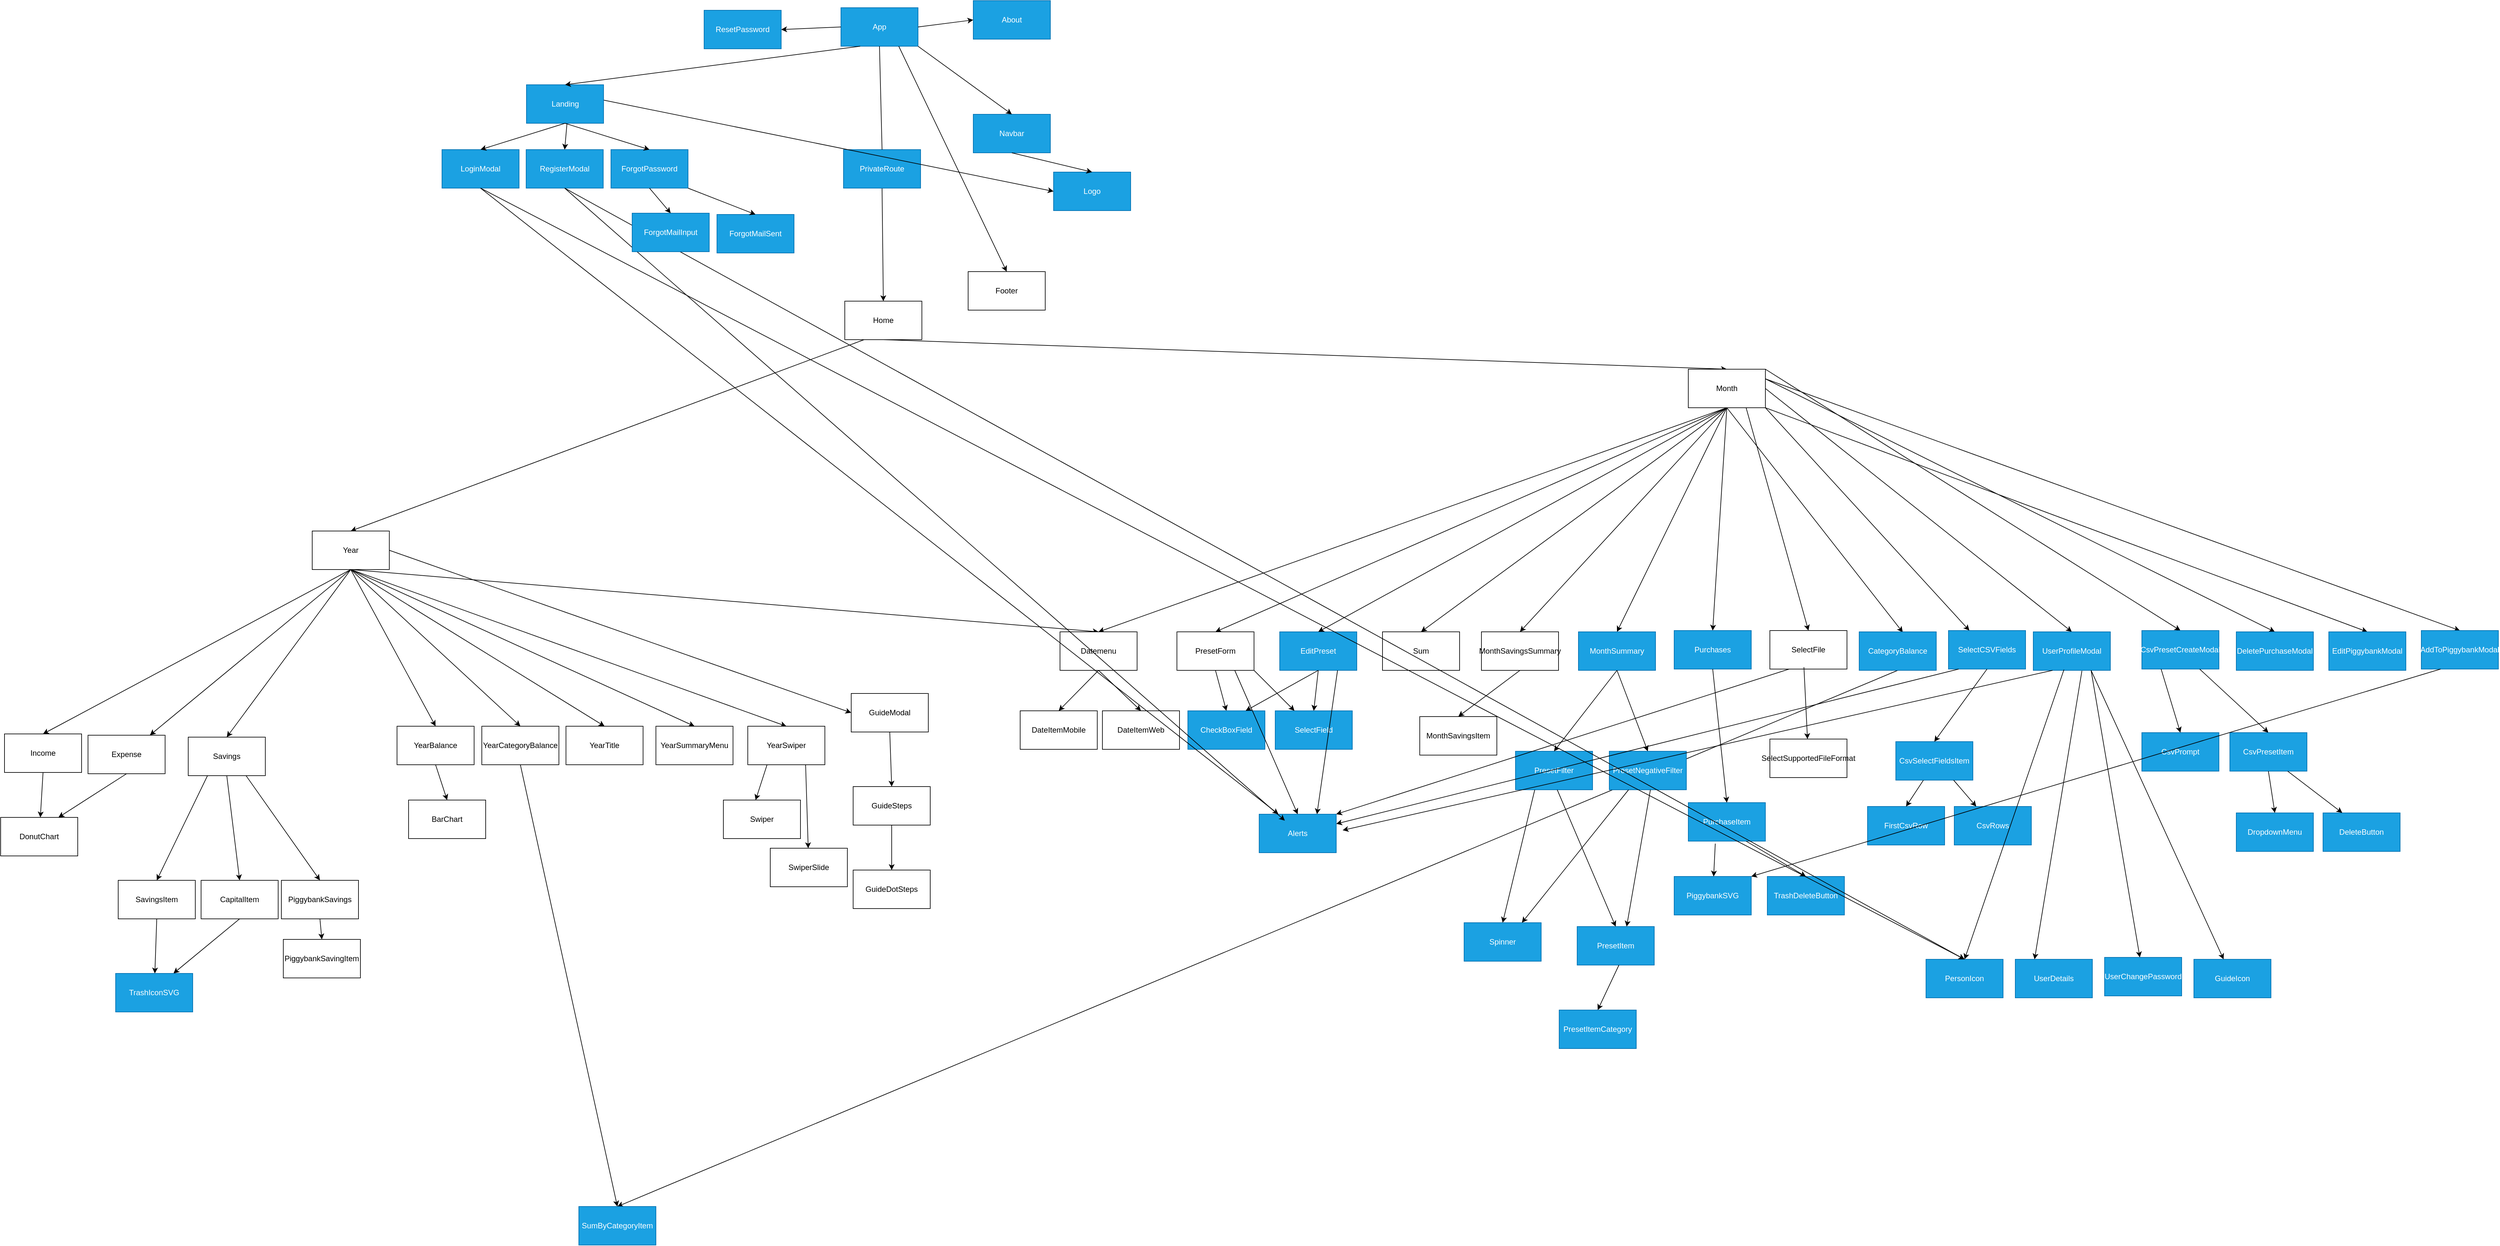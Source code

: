 <mxfile>
    <diagram id="aESVqKsndSF4p3bQTo5-" name="Page-1">
        <mxGraphModel dx="1221" dy="1424" grid="0" gridSize="10" guides="1" tooltips="1" connect="1" arrows="1" fold="1" page="0" pageScale="1" pageWidth="850" pageHeight="1100" math="0" shadow="0">
            <root>
                <mxCell id="0"/>
                <mxCell id="1" parent="0"/>
                <mxCell id="8" style="edgeStyle=none;rounded=0;orthogonalLoop=1;jettySize=auto;html=1;exitX=0.5;exitY=1;exitDx=0;exitDy=0;entryX=0.5;entryY=0;entryDx=0;entryDy=0;startArrow=none;" parent="1" source="59" target="3" edge="1">
                    <mxGeometry relative="1" as="geometry"/>
                </mxCell>
                <mxCell id="2" value="App" style="rounded=0;whiteSpace=wrap;html=1;fillColor=#1ba1e2;fontColor=#ffffff;strokeColor=#006EAF;" parent="1" vertex="1">
                    <mxGeometry x="879" y="-468" width="120" height="60" as="geometry"/>
                </mxCell>
                <mxCell id="6" style="edgeStyle=none;rounded=0;orthogonalLoop=1;jettySize=auto;html=1;exitX=0.5;exitY=1;exitDx=0;exitDy=0;entryX=0.5;entryY=0;entryDx=0;entryDy=0;" parent="1" source="3" target="5" edge="1">
                    <mxGeometry relative="1" as="geometry"/>
                </mxCell>
                <mxCell id="7" style="edgeStyle=none;rounded=0;orthogonalLoop=1;jettySize=auto;html=1;exitX=0.25;exitY=1;exitDx=0;exitDy=0;entryX=0.5;entryY=0;entryDx=0;entryDy=0;" parent="1" source="3" target="4" edge="1">
                    <mxGeometry relative="1" as="geometry"/>
                </mxCell>
                <mxCell id="3" value="Home" style="rounded=0;whiteSpace=wrap;html=1;" parent="1" vertex="1">
                    <mxGeometry x="885" y="-11" width="120" height="60" as="geometry"/>
                </mxCell>
                <mxCell id="23" style="edgeStyle=none;rounded=0;orthogonalLoop=1;jettySize=auto;html=1;exitX=0.5;exitY=1;exitDx=0;exitDy=0;entryX=0.5;entryY=0;entryDx=0;entryDy=0;" parent="1" source="4" target="34" edge="1">
                    <mxGeometry relative="1" as="geometry">
                        <mxPoint x="-609" y="548" as="targetPoint"/>
                    </mxGeometry>
                </mxCell>
                <mxCell id="24" style="rounded=0;orthogonalLoop=1;jettySize=auto;html=1;exitX=0.5;exitY=1;exitDx=0;exitDy=0;entryX=0.5;entryY=0;entryDx=0;entryDy=0;" parent="1" source="4" target="11" edge="1">
                    <mxGeometry relative="1" as="geometry"/>
                </mxCell>
                <mxCell id="25" style="edgeStyle=none;rounded=0;orthogonalLoop=1;jettySize=auto;html=1;exitX=0.5;exitY=1;exitDx=0;exitDy=0;entryX=0.5;entryY=0;entryDx=0;entryDy=0;" parent="1" source="4" target="12" edge="1">
                    <mxGeometry relative="1" as="geometry"/>
                </mxCell>
                <mxCell id="26" style="edgeStyle=none;rounded=0;orthogonalLoop=1;jettySize=auto;html=1;exitX=0.5;exitY=1;exitDx=0;exitDy=0;entryX=0.5;entryY=0;entryDx=0;entryDy=0;" parent="1" source="4" target="13" edge="1">
                    <mxGeometry relative="1" as="geometry"/>
                </mxCell>
                <mxCell id="27" style="rounded=0;orthogonalLoop=1;jettySize=auto;html=1;exitX=0.5;exitY=1;exitDx=0;exitDy=0;entryX=0.5;entryY=0;entryDx=0;entryDy=0;" parent="1" source="4" target="18" edge="1">
                    <mxGeometry relative="1" as="geometry"/>
                </mxCell>
                <mxCell id="28" style="edgeStyle=none;rounded=0;orthogonalLoop=1;jettySize=auto;html=1;exitX=0.5;exitY=1;exitDx=0;exitDy=0;entryX=0.5;entryY=0;entryDx=0;entryDy=0;" parent="1" source="4" target="14" edge="1">
                    <mxGeometry relative="1" as="geometry"/>
                </mxCell>
                <mxCell id="29" style="edgeStyle=none;rounded=0;orthogonalLoop=1;jettySize=auto;html=1;exitX=0.5;exitY=1;exitDx=0;exitDy=0;" parent="1" source="4" target="15" edge="1">
                    <mxGeometry relative="1" as="geometry"/>
                </mxCell>
                <mxCell id="30" style="edgeStyle=none;rounded=0;orthogonalLoop=1;jettySize=auto;html=1;exitX=0.5;exitY=1;exitDx=0;exitDy=0;entryX=0.5;entryY=0;entryDx=0;entryDy=0;" parent="1" source="4" target="16" edge="1">
                    <mxGeometry relative="1" as="geometry"/>
                </mxCell>
                <mxCell id="31" style="edgeStyle=none;rounded=0;orthogonalLoop=1;jettySize=auto;html=1;exitX=0.5;exitY=1;exitDx=0;exitDy=0;entryX=0.5;entryY=0;entryDx=0;entryDy=0;" parent="1" source="4" target="17" edge="1">
                    <mxGeometry relative="1" as="geometry"/>
                </mxCell>
                <mxCell id="4" value="Year" style="rounded=0;whiteSpace=wrap;html=1;" parent="1" vertex="1">
                    <mxGeometry x="56" y="347" width="120" height="60" as="geometry"/>
                </mxCell>
                <mxCell id="38" style="edgeStyle=none;rounded=0;orthogonalLoop=1;jettySize=auto;html=1;exitX=0.5;exitY=1;exitDx=0;exitDy=0;entryX=0.5;entryY=0;entryDx=0;entryDy=0;" parent="1" source="5" target="34" edge="1">
                    <mxGeometry relative="1" as="geometry"/>
                </mxCell>
                <mxCell id="45" style="edgeStyle=none;rounded=0;orthogonalLoop=1;jettySize=auto;html=1;exitX=0.5;exitY=1;exitDx=0;exitDy=0;entryX=0.5;entryY=0;entryDx=0;entryDy=0;" parent="1" source="5" target="39" edge="1">
                    <mxGeometry relative="1" as="geometry"/>
                </mxCell>
                <mxCell id="46" style="edgeStyle=none;rounded=0;orthogonalLoop=1;jettySize=auto;html=1;exitX=0.5;exitY=1;exitDx=0;exitDy=0;entryX=0.566;entryY=0.013;entryDx=0;entryDy=0;entryPerimeter=0;" parent="1" source="5" target="40" edge="1">
                    <mxGeometry relative="1" as="geometry"/>
                </mxCell>
                <mxCell id="47" style="edgeStyle=none;rounded=0;orthogonalLoop=1;jettySize=auto;html=1;exitX=0.5;exitY=1;exitDx=0;exitDy=0;entryX=0.5;entryY=0;entryDx=0;entryDy=0;" parent="1" source="5" target="41" edge="1">
                    <mxGeometry relative="1" as="geometry"/>
                </mxCell>
                <mxCell id="48" style="edgeStyle=none;rounded=0;orthogonalLoop=1;jettySize=auto;html=1;exitX=0.5;exitY=1;exitDx=0;exitDy=0;entryX=0.5;entryY=0;entryDx=0;entryDy=0;" parent="1" source="5" target="42" edge="1">
                    <mxGeometry relative="1" as="geometry"/>
                </mxCell>
                <mxCell id="49" style="edgeStyle=none;rounded=0;orthogonalLoop=1;jettySize=auto;html=1;exitX=0.5;exitY=1;exitDx=0;exitDy=0;entryX=0.5;entryY=0;entryDx=0;entryDy=0;" parent="1" source="5" target="43" edge="1">
                    <mxGeometry relative="1" as="geometry"/>
                </mxCell>
                <mxCell id="50" style="edgeStyle=none;rounded=0;orthogonalLoop=1;jettySize=auto;html=1;exitX=0.5;exitY=1;exitDx=0;exitDy=0;entryX=0.5;entryY=0;entryDx=0;entryDy=0;" parent="1" source="5" target="44" edge="1">
                    <mxGeometry relative="1" as="geometry"/>
                </mxCell>
                <mxCell id="178" style="edgeStyle=none;html=1;exitX=0.75;exitY=1;exitDx=0;exitDy=0;entryX=0.5;entryY=0;entryDx=0;entryDy=0;" parent="1" source="5" target="80" edge="1">
                    <mxGeometry relative="1" as="geometry"/>
                </mxCell>
                <mxCell id="179" style="edgeStyle=none;html=1;exitX=1;exitY=1;exitDx=0;exitDy=0;" parent="1" source="5" target="82" edge="1">
                    <mxGeometry relative="1" as="geometry"/>
                </mxCell>
                <mxCell id="180" style="edgeStyle=none;html=1;exitX=1;exitY=0.5;exitDx=0;exitDy=0;entryX=0.5;entryY=0;entryDx=0;entryDy=0;" parent="1" source="5" target="83" edge="1">
                    <mxGeometry relative="1" as="geometry"/>
                </mxCell>
                <mxCell id="181" style="edgeStyle=none;html=1;exitX=1;exitY=0;exitDx=0;exitDy=0;entryX=0.5;entryY=0;entryDx=0;entryDy=0;" parent="1" source="5" target="84" edge="1">
                    <mxGeometry relative="1" as="geometry"/>
                </mxCell>
                <mxCell id="182" style="edgeStyle=none;html=1;exitX=1;exitY=0.25;exitDx=0;exitDy=0;entryX=0.5;entryY=0;entryDx=0;entryDy=0;" parent="1" source="5" target="85" edge="1">
                    <mxGeometry relative="1" as="geometry"/>
                </mxCell>
                <mxCell id="183" style="edgeStyle=none;html=1;exitX=1;exitY=1;exitDx=0;exitDy=0;entryX=0.5;entryY=0;entryDx=0;entryDy=0;" parent="1" source="5" target="87" edge="1">
                    <mxGeometry relative="1" as="geometry"/>
                </mxCell>
                <mxCell id="184" style="edgeStyle=none;html=1;exitX=1;exitY=0.25;exitDx=0;exitDy=0;entryX=0.5;entryY=0;entryDx=0;entryDy=0;" parent="1" source="5" target="86" edge="1">
                    <mxGeometry relative="1" as="geometry"/>
                </mxCell>
                <mxCell id="5" value="Month" style="rounded=0;whiteSpace=wrap;html=1;" parent="1" vertex="1">
                    <mxGeometry x="2198" y="95" width="120" height="60" as="geometry"/>
                </mxCell>
                <mxCell id="11" value="YearTitle" style="rounded=0;whiteSpace=wrap;html=1;" parent="1" vertex="1">
                    <mxGeometry x="451" y="651" width="120" height="60" as="geometry"/>
                </mxCell>
                <mxCell id="12" value="YearSummaryMenu" style="rounded=0;whiteSpace=wrap;html=1;" parent="1" vertex="1">
                    <mxGeometry x="591" y="651" width="120" height="60" as="geometry"/>
                </mxCell>
                <mxCell id="175" style="edgeStyle=none;html=1;exitX=0.25;exitY=1;exitDx=0;exitDy=0;entryX=0.418;entryY=0.001;entryDx=0;entryDy=0;entryPerimeter=0;" parent="1" source="13" target="174" edge="1">
                    <mxGeometry relative="1" as="geometry"/>
                </mxCell>
                <mxCell id="177" style="edgeStyle=none;html=1;exitX=0.75;exitY=1;exitDx=0;exitDy=0;" parent="1" source="13" target="176" edge="1">
                    <mxGeometry relative="1" as="geometry"/>
                </mxCell>
                <mxCell id="13" value="YearSwiper" style="rounded=0;whiteSpace=wrap;html=1;" parent="1" vertex="1">
                    <mxGeometry x="734" y="651" width="120" height="60" as="geometry"/>
                </mxCell>
                <mxCell id="162" style="edgeStyle=none;html=1;exitX=0.25;exitY=1;exitDx=0;exitDy=0;entryX=0.5;entryY=0;entryDx=0;entryDy=0;" parent="1" source="14" target="155" edge="1">
                    <mxGeometry relative="1" as="geometry"/>
                </mxCell>
                <mxCell id="163" style="edgeStyle=none;html=1;exitX=0.5;exitY=1;exitDx=0;exitDy=0;entryX=0.5;entryY=0;entryDx=0;entryDy=0;" parent="1" source="14" target="156" edge="1">
                    <mxGeometry relative="1" as="geometry"/>
                </mxCell>
                <mxCell id="164" style="edgeStyle=none;html=1;exitX=0.75;exitY=1;exitDx=0;exitDy=0;entryX=0.5;entryY=0;entryDx=0;entryDy=0;" parent="1" source="14" target="157" edge="1">
                    <mxGeometry relative="1" as="geometry"/>
                </mxCell>
                <mxCell id="14" value="Savings" style="rounded=0;whiteSpace=wrap;html=1;" parent="1" vertex="1">
                    <mxGeometry x="-137" y="668" width="120" height="60" as="geometry"/>
                </mxCell>
                <mxCell id="161" style="edgeStyle=none;html=1;exitX=0.5;exitY=1;exitDx=0;exitDy=0;entryX=0.75;entryY=0;entryDx=0;entryDy=0;" parent="1" source="15" target="158" edge="1">
                    <mxGeometry relative="1" as="geometry"/>
                </mxCell>
                <mxCell id="15" value="Expense" style="rounded=0;whiteSpace=wrap;html=1;" parent="1" vertex="1">
                    <mxGeometry x="-293" y="665" width="120" height="60" as="geometry"/>
                </mxCell>
                <mxCell id="171" style="edgeStyle=none;html=1;exitX=0.5;exitY=1;exitDx=0;exitDy=0;entryX=0.5;entryY=0;entryDx=0;entryDy=0;" parent="1" source="16" target="170" edge="1">
                    <mxGeometry relative="1" as="geometry"/>
                </mxCell>
                <mxCell id="16" value="YearBalance" style="rounded=0;whiteSpace=wrap;html=1;" parent="1" vertex="1">
                    <mxGeometry x="188" y="651" width="120" height="60" as="geometry"/>
                </mxCell>
                <mxCell id="173" style="edgeStyle=none;html=1;exitX=0.5;exitY=1;exitDx=0;exitDy=0;entryX=0.5;entryY=0;entryDx=0;entryDy=0;" parent="1" source="17" target="172" edge="1">
                    <mxGeometry relative="1" as="geometry"/>
                </mxCell>
                <mxCell id="17" value="YearCategoryBalance" style="rounded=0;whiteSpace=wrap;html=1;" parent="1" vertex="1">
                    <mxGeometry x="320" y="651" width="120" height="60" as="geometry"/>
                </mxCell>
                <mxCell id="160" style="edgeStyle=none;html=1;exitX=0.5;exitY=1;exitDx=0;exitDy=0;" parent="1" source="18" target="158" edge="1">
                    <mxGeometry relative="1" as="geometry"/>
                </mxCell>
                <mxCell id="18" value="Income" style="rounded=0;whiteSpace=wrap;html=1;" parent="1" vertex="1">
                    <mxGeometry x="-423" y="663" width="120" height="60" as="geometry"/>
                </mxCell>
                <mxCell id="32" style="edgeStyle=none;rounded=0;orthogonalLoop=1;jettySize=auto;html=1;exitX=0.5;exitY=1;exitDx=0;exitDy=0;entryX=0.5;entryY=0;entryDx=0;entryDy=0;" parent="1" source="34" target="35" edge="1">
                    <mxGeometry relative="1" as="geometry"/>
                </mxCell>
                <mxCell id="33" style="edgeStyle=none;rounded=0;orthogonalLoop=1;jettySize=auto;html=1;exitX=0.5;exitY=1;exitDx=0;exitDy=0;entryX=0.5;entryY=0;entryDx=0;entryDy=0;" parent="1" source="34" target="36" edge="1">
                    <mxGeometry relative="1" as="geometry"/>
                </mxCell>
                <mxCell id="34" value="Datemenu" style="rounded=0;whiteSpace=wrap;html=1;" parent="1" vertex="1">
                    <mxGeometry x="1220" y="504" width="120" height="60" as="geometry"/>
                </mxCell>
                <mxCell id="35" value="DateItemMobile" style="rounded=0;whiteSpace=wrap;html=1;" parent="1" vertex="1">
                    <mxGeometry x="1158" y="627" width="120" height="60" as="geometry"/>
                </mxCell>
                <mxCell id="36" value="DateItemWeb" style="rounded=0;whiteSpace=wrap;html=1;" parent="1" vertex="1">
                    <mxGeometry x="1286" y="627" width="120" height="60" as="geometry"/>
                </mxCell>
                <mxCell id="39" value="PresetForm" style="rounded=0;whiteSpace=wrap;html=1;" parent="1" vertex="1">
                    <mxGeometry x="1402" y="504" width="120" height="60" as="geometry"/>
                </mxCell>
                <mxCell id="185" style="edgeStyle=none;html=1;exitX=0.5;exitY=1;exitDx=0;exitDy=0;entryX=0.5;entryY=0;entryDx=0;entryDy=0;" parent="1" source="40" target="172" edge="1">
                    <mxGeometry relative="1" as="geometry"/>
                </mxCell>
                <mxCell id="40" value="CategoryBalance" style="rounded=0;whiteSpace=wrap;html=1;fillColor=#1ba1e2;fontColor=#ffffff;strokeColor=#006EAF;" parent="1" vertex="1">
                    <mxGeometry x="2464" y="504" width="120" height="60" as="geometry"/>
                </mxCell>
                <mxCell id="41" value="Sum" style="rounded=0;whiteSpace=wrap;html=1;" parent="1" vertex="1">
                    <mxGeometry x="1722" y="504" width="120" height="60" as="geometry"/>
                </mxCell>
                <mxCell id="42" value="MonthSavingsSummary" style="rounded=0;whiteSpace=wrap;html=1;" parent="1" vertex="1">
                    <mxGeometry x="1876" y="504" width="120" height="60" as="geometry"/>
                </mxCell>
                <mxCell id="43" value="MonthSummary" style="rounded=0;whiteSpace=wrap;html=1;fillColor=#1ba1e2;fontColor=#ffffff;strokeColor=#006EAF;" parent="1" vertex="1">
                    <mxGeometry x="2027" y="504" width="120" height="60" as="geometry"/>
                </mxCell>
                <mxCell id="44" value="Purchases" style="rounded=0;whiteSpace=wrap;html=1;fillColor=#1ba1e2;fontColor=#ffffff;strokeColor=#006EAF;" parent="1" vertex="1">
                    <mxGeometry x="2176" y="502" width="120" height="60" as="geometry"/>
                </mxCell>
                <mxCell id="51" value="Landing" style="rounded=0;whiteSpace=wrap;html=1;fillColor=#1ba1e2;fontColor=#ffffff;strokeColor=#006EAF;" parent="1" vertex="1">
                    <mxGeometry x="389.5" y="-348" width="120" height="60" as="geometry"/>
                </mxCell>
                <mxCell id="52" value="GuideModal" style="rounded=0;whiteSpace=wrap;html=1;" parent="1" vertex="1">
                    <mxGeometry x="895" y="600" width="120" height="60" as="geometry"/>
                </mxCell>
                <mxCell id="53" value="" style="endArrow=classic;html=1;exitX=1;exitY=0.5;exitDx=0;exitDy=0;entryX=0;entryY=0.5;entryDx=0;entryDy=0;" parent="1" source="4" target="52" edge="1">
                    <mxGeometry width="50" height="50" relative="1" as="geometry">
                        <mxPoint x="375" y="333" as="sourcePoint"/>
                        <mxPoint x="425" y="283" as="targetPoint"/>
                    </mxGeometry>
                </mxCell>
                <mxCell id="55" value="GuideSteps" style="rounded=0;whiteSpace=wrap;html=1;" parent="1" vertex="1">
                    <mxGeometry x="898" y="745" width="120" height="60" as="geometry"/>
                </mxCell>
                <mxCell id="56" value="GuideDotSteps" style="rounded=0;whiteSpace=wrap;html=1;" parent="1" vertex="1">
                    <mxGeometry x="898" y="875" width="120" height="60" as="geometry"/>
                </mxCell>
                <mxCell id="57" value="" style="endArrow=classic;html=1;exitX=0.5;exitY=1;exitDx=0;exitDy=0;entryX=0.5;entryY=0;entryDx=0;entryDy=0;" parent="1" source="52" target="55" edge="1">
                    <mxGeometry width="50" height="50" relative="1" as="geometry">
                        <mxPoint x="1085" y="732" as="sourcePoint"/>
                        <mxPoint x="1135" y="682" as="targetPoint"/>
                    </mxGeometry>
                </mxCell>
                <mxCell id="58" value="" style="endArrow=classic;html=1;exitX=0.5;exitY=1;exitDx=0;exitDy=0;entryX=0.5;entryY=0;entryDx=0;entryDy=0;" parent="1" source="55" target="56" edge="1">
                    <mxGeometry width="50" height="50" relative="1" as="geometry">
                        <mxPoint x="738" y="917" as="sourcePoint"/>
                        <mxPoint x="788" y="867" as="targetPoint"/>
                    </mxGeometry>
                </mxCell>
                <mxCell id="60" value="PresetFilter" style="rounded=0;whiteSpace=wrap;html=1;fillColor=#1ba1e2;fontColor=#ffffff;strokeColor=#006EAF;" parent="1" vertex="1">
                    <mxGeometry x="1929" y="690" width="120" height="60" as="geometry"/>
                </mxCell>
                <mxCell id="61" value="PresetNegativeFilter" style="rounded=0;whiteSpace=wrap;html=1;fillColor=#1ba1e2;fontColor=#ffffff;strokeColor=#006EAF;" parent="1" vertex="1">
                    <mxGeometry x="2075" y="690" width="120" height="60" as="geometry"/>
                </mxCell>
                <mxCell id="62" value="" style="endArrow=classic;html=1;entryX=0.5;entryY=0;entryDx=0;entryDy=0;exitX=0.5;exitY=1;exitDx=0;exitDy=0;" parent="1" source="43" target="60" edge="1">
                    <mxGeometry width="50" height="50" relative="1" as="geometry">
                        <mxPoint x="2045" y="659" as="sourcePoint"/>
                        <mxPoint x="2095" y="609" as="targetPoint"/>
                    </mxGeometry>
                </mxCell>
                <mxCell id="63" value="" style="endArrow=classic;html=1;entryX=0.5;entryY=0;entryDx=0;entryDy=0;exitX=0.5;exitY=1;exitDx=0;exitDy=0;" parent="1" source="43" target="61" edge="1">
                    <mxGeometry width="50" height="50" relative="1" as="geometry">
                        <mxPoint x="2097" y="574" as="sourcePoint"/>
                        <mxPoint x="1999" y="700" as="targetPoint"/>
                    </mxGeometry>
                </mxCell>
                <mxCell id="64" value="PresetItem" style="rounded=0;whiteSpace=wrap;html=1;fillColor=#1ba1e2;fontColor=#ffffff;strokeColor=#006EAF;" parent="1" vertex="1">
                    <mxGeometry x="2025" y="963" width="120" height="60" as="geometry"/>
                </mxCell>
                <mxCell id="65" value="" style="endArrow=classic;html=1;entryX=0.5;entryY=0;entryDx=0;entryDy=0;exitX=0.5;exitY=1;exitDx=0;exitDy=0;" parent="1" target="64" edge="1">
                    <mxGeometry width="50" height="50" relative="1" as="geometry">
                        <mxPoint x="1994" y="750" as="sourcePoint"/>
                        <mxPoint x="1896" y="876" as="targetPoint"/>
                    </mxGeometry>
                </mxCell>
                <mxCell id="67" value="PresetItemCategory" style="rounded=0;whiteSpace=wrap;html=1;fillColor=#1ba1e2;fontColor=#ffffff;strokeColor=#006EAF;" parent="1" vertex="1">
                    <mxGeometry x="1997" y="1093" width="120" height="60" as="geometry"/>
                </mxCell>
                <mxCell id="68" value="" style="endArrow=classic;html=1;entryX=0.5;entryY=0;entryDx=0;entryDy=0;exitX=0.5;exitY=1;exitDx=0;exitDy=0;" parent="1" target="67" edge="1">
                    <mxGeometry width="50" height="50" relative="1" as="geometry">
                        <mxPoint x="2090" y="1023" as="sourcePoint"/>
                        <mxPoint x="2041" y="1083" as="targetPoint"/>
                    </mxGeometry>
                </mxCell>
                <mxCell id="69" value="Spinner" style="rounded=0;whiteSpace=wrap;html=1;fillColor=#1ba1e2;fontColor=#ffffff;strokeColor=#006EAF;" parent="1" vertex="1">
                    <mxGeometry x="1849" y="957" width="120" height="60" as="geometry"/>
                </mxCell>
                <mxCell id="70" value="" style="endArrow=classic;html=1;entryX=0.5;entryY=0;entryDx=0;entryDy=0;exitX=0.25;exitY=1;exitDx=0;exitDy=0;" parent="1" source="60" target="69" edge="1">
                    <mxGeometry width="50" height="50" relative="1" as="geometry">
                        <mxPoint x="2004.0" y="760" as="sourcePoint"/>
                        <mxPoint x="1955" y="820" as="targetPoint"/>
                    </mxGeometry>
                </mxCell>
                <mxCell id="71" value="" style="endArrow=classic;html=1;entryX=0.642;entryY=0;entryDx=0;entryDy=0;exitX=0.5;exitY=1;exitDx=0;exitDy=0;entryPerimeter=0;" parent="1" target="64" edge="1">
                    <mxGeometry width="50" height="50" relative="1" as="geometry">
                        <mxPoint x="2139" y="750" as="sourcePoint"/>
                        <mxPoint x="2230" y="963" as="targetPoint"/>
                    </mxGeometry>
                </mxCell>
                <mxCell id="72" value="" style="endArrow=classic;html=1;entryX=0.75;entryY=0;entryDx=0;entryDy=0;exitX=0.25;exitY=1;exitDx=0;exitDy=0;" parent="1" source="61" target="69" edge="1">
                    <mxGeometry width="50" height="50" relative="1" as="geometry">
                        <mxPoint x="2110" y="747" as="sourcePoint"/>
                        <mxPoint x="2060" y="954" as="targetPoint"/>
                    </mxGeometry>
                </mxCell>
                <mxCell id="73" value="CheckBoxField" style="rounded=0;whiteSpace=wrap;html=1;fillColor=#1ba1e2;fontColor=#ffffff;strokeColor=#006EAF;" parent="1" vertex="1">
                    <mxGeometry x="1419" y="627" width="120" height="60" as="geometry"/>
                </mxCell>
                <mxCell id="74" style="edgeStyle=none;rounded=0;orthogonalLoop=1;jettySize=auto;html=1;exitX=0.5;exitY=1;exitDx=0;exitDy=0;entryX=0.5;entryY=0;entryDx=0;entryDy=0;" parent="1" source="39" target="73" edge="1">
                    <mxGeometry relative="1" as="geometry">
                        <mxPoint x="1290" y="574" as="sourcePoint"/>
                        <mxPoint x="1356" y="637" as="targetPoint"/>
                    </mxGeometry>
                </mxCell>
                <mxCell id="75" value="SelectField" style="rounded=0;whiteSpace=wrap;html=1;fillColor=#1ba1e2;fontColor=#ffffff;strokeColor=#006EAF;" parent="1" vertex="1">
                    <mxGeometry x="1555" y="627" width="120" height="60" as="geometry"/>
                </mxCell>
                <mxCell id="77" style="edgeStyle=none;rounded=0;orthogonalLoop=1;jettySize=auto;html=1;exitX=1;exitY=1;exitDx=0;exitDy=0;entryX=0.25;entryY=0;entryDx=0;entryDy=0;" parent="1" source="39" target="75" edge="1">
                    <mxGeometry relative="1" as="geometry">
                        <mxPoint x="1472" y="574" as="sourcePoint"/>
                        <mxPoint x="1489" y="637" as="targetPoint"/>
                    </mxGeometry>
                </mxCell>
                <mxCell id="78" value="Alerts" style="rounded=0;whiteSpace=wrap;html=1;fillColor=#1ba1e2;fontColor=#ffffff;strokeColor=#006EAF;" parent="1" vertex="1">
                    <mxGeometry x="1530" y="788" width="120" height="60" as="geometry"/>
                </mxCell>
                <mxCell id="79" style="edgeStyle=none;rounded=0;orthogonalLoop=1;jettySize=auto;html=1;exitX=0.75;exitY=1;exitDx=0;exitDy=0;entryX=0.5;entryY=0;entryDx=0;entryDy=0;" parent="1" source="39" target="78" edge="1">
                    <mxGeometry relative="1" as="geometry">
                        <mxPoint x="1472" y="574" as="sourcePoint"/>
                        <mxPoint x="1489" y="637" as="targetPoint"/>
                    </mxGeometry>
                </mxCell>
                <mxCell id="80" value="SelectFile" style="rounded=0;whiteSpace=wrap;html=1;" parent="1" vertex="1">
                    <mxGeometry x="2325" y="502" width="120" height="60" as="geometry"/>
                </mxCell>
                <mxCell id="81" value="EditPreset" style="rounded=0;whiteSpace=wrap;html=1;fillColor=#1ba1e2;fontColor=#ffffff;strokeColor=#006EAF;" parent="1" vertex="1">
                    <mxGeometry x="1562" y="504" width="120" height="60" as="geometry"/>
                </mxCell>
                <mxCell id="82" value="SelectCSVFields" style="rounded=0;whiteSpace=wrap;html=1;fillColor=#1ba1e2;fontColor=#ffffff;strokeColor=#006EAF;" parent="1" vertex="1">
                    <mxGeometry x="2603" y="502" width="120" height="60" as="geometry"/>
                </mxCell>
                <mxCell id="83" value="UserProfileModal" style="rounded=0;whiteSpace=wrap;html=1;fillColor=#1ba1e2;fontColor=#ffffff;strokeColor=#006EAF;" parent="1" vertex="1">
                    <mxGeometry x="2735" y="504" width="120" height="60" as="geometry"/>
                </mxCell>
                <mxCell id="84" value="CsvPresetCreateModal" style="rounded=0;whiteSpace=wrap;html=1;fillColor=#1ba1e2;fontColor=#ffffff;strokeColor=#006EAF;" parent="1" vertex="1">
                    <mxGeometry x="2904" y="502" width="120" height="60" as="geometry"/>
                </mxCell>
                <mxCell id="85" value="DeletePurchaseModal" style="rounded=0;whiteSpace=wrap;html=1;fillColor=#1ba1e2;fontColor=#ffffff;strokeColor=#006EAF;" parent="1" vertex="1">
                    <mxGeometry x="3051" y="504" width="120" height="60" as="geometry"/>
                </mxCell>
                <mxCell id="86" value="AddToPiggybankModal" style="rounded=0;whiteSpace=wrap;html=1;fillColor=#1ba1e2;fontColor=#ffffff;strokeColor=#006EAF;" parent="1" vertex="1">
                    <mxGeometry x="3339" y="502" width="120" height="60" as="geometry"/>
                </mxCell>
                <mxCell id="87" value="EditPiggybankModal" style="rounded=0;whiteSpace=wrap;html=1;fillColor=#1ba1e2;fontColor=#ffffff;strokeColor=#006EAF;" parent="1" vertex="1">
                    <mxGeometry x="3195" y="504" width="120" height="60" as="geometry"/>
                </mxCell>
                <mxCell id="88" value="SelectSupportedFileFormat" style="rounded=0;whiteSpace=wrap;html=1;" parent="1" vertex="1">
                    <mxGeometry x="2325" y="671" width="120" height="60" as="geometry"/>
                </mxCell>
                <mxCell id="89" value="" style="endArrow=classic;html=1;exitX=0.5;exitY=1;exitDx=0;exitDy=0;" parent="1" target="88" edge="1">
                    <mxGeometry width="50" height="50" relative="1" as="geometry">
                        <mxPoint x="2378" y="559" as="sourcePoint"/>
                        <mxPoint x="2426" y="685" as="targetPoint"/>
                    </mxGeometry>
                </mxCell>
                <mxCell id="90" value="" style="endArrow=classic;html=1;exitX=0.5;exitY=1;exitDx=0;exitDy=0;entryX=1;entryY=0;entryDx=0;entryDy=0;" parent="1" target="78" edge="1">
                    <mxGeometry width="50" height="50" relative="1" as="geometry">
                        <mxPoint x="2355" y="562" as="sourcePoint"/>
                        <mxPoint x="2250" y="788" as="targetPoint"/>
                    </mxGeometry>
                </mxCell>
                <mxCell id="91" value="CsvSelectFieldsItem" style="rounded=0;whiteSpace=wrap;html=1;fillColor=#1ba1e2;fontColor=#ffffff;strokeColor=#006EAF;" parent="1" vertex="1">
                    <mxGeometry x="2521" y="675" width="120" height="60" as="geometry"/>
                </mxCell>
                <mxCell id="92" value="" style="endArrow=classic;html=1;exitX=0.5;exitY=1;exitDx=0;exitDy=0;entryX=0.5;entryY=0;entryDx=0;entryDy=0;" parent="1" source="82" target="91" edge="1">
                    <mxGeometry width="50" height="50" relative="1" as="geometry">
                        <mxPoint x="2657" y="559" as="sourcePoint"/>
                        <mxPoint x="2654" y="652" as="targetPoint"/>
                    </mxGeometry>
                </mxCell>
                <mxCell id="93" value="FirstCsvRow" style="rounded=0;whiteSpace=wrap;html=1;fillColor=#1ba1e2;fontColor=#ffffff;strokeColor=#006EAF;" parent="1" vertex="1">
                    <mxGeometry x="2477" y="776" width="120" height="60" as="geometry"/>
                </mxCell>
                <mxCell id="94" value="CsvRows" style="rounded=0;whiteSpace=wrap;html=1;fillColor=#1ba1e2;fontColor=#ffffff;strokeColor=#006EAF;" parent="1" vertex="1">
                    <mxGeometry x="2612" y="776" width="120" height="60" as="geometry"/>
                </mxCell>
                <mxCell id="95" value="" style="endArrow=classic;html=1;exitX=0.5;exitY=1;exitDx=0;exitDy=0;entryX=0.5;entryY=0;entryDx=0;entryDy=0;" parent="1" target="93" edge="1">
                    <mxGeometry width="50" height="50" relative="1" as="geometry">
                        <mxPoint x="2564" y="735" as="sourcePoint"/>
                        <mxPoint x="2555" y="825" as="targetPoint"/>
                    </mxGeometry>
                </mxCell>
                <mxCell id="96" value="" style="endArrow=classic;html=1;exitX=0.75;exitY=1;exitDx=0;exitDy=0;" parent="1" source="91" target="94" edge="1">
                    <mxGeometry width="50" height="50" relative="1" as="geometry">
                        <mxPoint x="2574" y="745" as="sourcePoint"/>
                        <mxPoint x="2547" y="786" as="targetPoint"/>
                    </mxGeometry>
                </mxCell>
                <mxCell id="97" value="" style="endArrow=classic;html=1;exitX=0.132;exitY=1;exitDx=0;exitDy=0;exitPerimeter=0;entryX=1;entryY=0.25;entryDx=0;entryDy=0;" parent="1" source="82" target="78" edge="1">
                    <mxGeometry width="50" height="50" relative="1" as="geometry">
                        <mxPoint x="2673" y="572" as="sourcePoint"/>
                        <mxPoint x="2664" y="662" as="targetPoint"/>
                    </mxGeometry>
                </mxCell>
                <mxCell id="98" value="CsvPrompt" style="rounded=0;whiteSpace=wrap;html=1;fillColor=#1ba1e2;fontColor=#ffffff;strokeColor=#006EAF;" parent="1" vertex="1">
                    <mxGeometry x="2904" y="661" width="120" height="60" as="geometry"/>
                </mxCell>
                <mxCell id="99" value="" style="endArrow=classic;html=1;exitX=0.25;exitY=1;exitDx=0;exitDy=0;entryX=0.5;entryY=0;entryDx=0;entryDy=0;" parent="1" source="84" target="98" edge="1">
                    <mxGeometry width="50" height="50" relative="1" as="geometry">
                        <mxPoint x="2920" y="556" as="sourcePoint"/>
                        <mxPoint x="2911" y="646" as="targetPoint"/>
                    </mxGeometry>
                </mxCell>
                <mxCell id="100" value="" style="endArrow=classic;html=1;exitX=0.75;exitY=1;exitDx=0;exitDy=0;entryX=0.5;entryY=0;entryDx=0;entryDy=0;" parent="1" source="84" target="101" edge="1">
                    <mxGeometry width="50" height="50" relative="1" as="geometry">
                        <mxPoint x="2913" y="572" as="sourcePoint"/>
                        <mxPoint x="3011" y="655" as="targetPoint"/>
                    </mxGeometry>
                </mxCell>
                <mxCell id="101" value="CsvPresetItem" style="rounded=0;whiteSpace=wrap;html=1;fillColor=#1ba1e2;fontColor=#ffffff;strokeColor=#006EAF;" parent="1" vertex="1">
                    <mxGeometry x="3041" y="661" width="120" height="60" as="geometry"/>
                </mxCell>
                <mxCell id="102" value="DropdownMenu" style="rounded=0;whiteSpace=wrap;html=1;fillColor=#1ba1e2;fontColor=#ffffff;strokeColor=#006EAF;" parent="1" vertex="1">
                    <mxGeometry x="3051" y="786" width="120" height="60" as="geometry"/>
                </mxCell>
                <mxCell id="103" value="DeleteButton" style="rounded=0;whiteSpace=wrap;html=1;fillColor=#1ba1e2;fontColor=#ffffff;strokeColor=#006EAF;" parent="1" vertex="1">
                    <mxGeometry x="3186" y="786" width="120" height="60" as="geometry"/>
                </mxCell>
                <mxCell id="104" value="" style="endArrow=classic;html=1;exitX=0.75;exitY=1;exitDx=0;exitDy=0;entryX=0.25;entryY=0;entryDx=0;entryDy=0;" parent="1" source="101" target="103" edge="1">
                    <mxGeometry width="50" height="50" relative="1" as="geometry">
                        <mxPoint x="3031" y="574" as="sourcePoint"/>
                        <mxPoint x="3079" y="667" as="targetPoint"/>
                    </mxGeometry>
                </mxCell>
                <mxCell id="105" value="" style="endArrow=classic;html=1;exitX=0.5;exitY=1;exitDx=0;exitDy=0;entryX=0.5;entryY=0;entryDx=0;entryDy=0;" parent="1" source="101" target="102" edge="1">
                    <mxGeometry width="50" height="50" relative="1" as="geometry">
                        <mxPoint x="3141" y="731" as="sourcePoint"/>
                        <mxPoint x="3237" y="791" as="targetPoint"/>
                    </mxGeometry>
                </mxCell>
                <mxCell id="106" value="PersonIcon" style="rounded=0;whiteSpace=wrap;html=1;fillColor=#1ba1e2;fontColor=#ffffff;strokeColor=#006EAF;" parent="1" vertex="1">
                    <mxGeometry x="2568" y="1014" width="120" height="60" as="geometry"/>
                </mxCell>
                <mxCell id="107" value="UserDetails" style="rounded=0;whiteSpace=wrap;html=1;fillColor=#1ba1e2;fontColor=#ffffff;strokeColor=#006EAF;" parent="1" vertex="1">
                    <mxGeometry x="2707" y="1014" width="120" height="60" as="geometry"/>
                </mxCell>
                <mxCell id="108" value="UserChangePassword" style="rounded=0;whiteSpace=wrap;html=1;fillColor=#1ba1e2;fontColor=#ffffff;strokeColor=#006EAF;" parent="1" vertex="1">
                    <mxGeometry x="2846" y="1011" width="120" height="60" as="geometry"/>
                </mxCell>
                <mxCell id="109" value="GuideIcon" style="rounded=0;whiteSpace=wrap;html=1;fillColor=#1ba1e2;fontColor=#ffffff;strokeColor=#006EAF;" parent="1" vertex="1">
                    <mxGeometry x="2985" y="1014" width="120" height="60" as="geometry"/>
                </mxCell>
                <mxCell id="110" value="" style="endArrow=classic;html=1;exitX=0.25;exitY=1;exitDx=0;exitDy=0;entryX=1;entryY=0.25;entryDx=0;entryDy=0;" parent="1" source="83" edge="1">
                    <mxGeometry width="50" height="50" relative="1" as="geometry">
                        <mxPoint x="2628.84" y="572" as="sourcePoint"/>
                        <mxPoint x="1660" y="813" as="targetPoint"/>
                    </mxGeometry>
                </mxCell>
                <mxCell id="111" value="" style="endArrow=classic;html=1;exitX=0.398;exitY=0.981;exitDx=0;exitDy=0;entryX=0.5;entryY=0;entryDx=0;entryDy=0;exitPerimeter=0;" parent="1" source="83" target="106" edge="1">
                    <mxGeometry width="50" height="50" relative="1" as="geometry">
                        <mxPoint x="2913" y="572" as="sourcePoint"/>
                        <mxPoint x="2916" y="669" as="targetPoint"/>
                    </mxGeometry>
                </mxCell>
                <mxCell id="112" value="" style="endArrow=classic;html=1;exitX=0.631;exitY=1.011;exitDx=0;exitDy=0;entryX=0.25;entryY=0;entryDx=0;entryDy=0;exitPerimeter=0;" parent="1" source="83" target="107" edge="1">
                    <mxGeometry width="50" height="50" relative="1" as="geometry">
                        <mxPoint x="2792.76" y="572.86" as="sourcePoint"/>
                        <mxPoint x="2769" y="1004" as="targetPoint"/>
                    </mxGeometry>
                </mxCell>
                <mxCell id="113" value="" style="endArrow=classic;html=1;exitX=0.75;exitY=1;exitDx=0;exitDy=0;" parent="1" source="83" target="108" edge="1">
                    <mxGeometry width="50" height="50" relative="1" as="geometry">
                        <mxPoint x="2820.72" y="574.66" as="sourcePoint"/>
                        <mxPoint x="2878" y="1004" as="targetPoint"/>
                    </mxGeometry>
                </mxCell>
                <mxCell id="114" value="" style="endArrow=classic;html=1;exitX=0.75;exitY=1;exitDx=0;exitDy=0;" parent="1" source="83" target="109" edge="1">
                    <mxGeometry width="50" height="50" relative="1" as="geometry">
                        <mxPoint x="2835" y="574" as="sourcePoint"/>
                        <mxPoint x="3033.083" y="1001" as="targetPoint"/>
                    </mxGeometry>
                </mxCell>
                <mxCell id="115" style="edgeStyle=none;rounded=0;orthogonalLoop=1;jettySize=auto;html=1;exitX=0.5;exitY=1;exitDx=0;exitDy=0;entryX=0.5;entryY=0;entryDx=0;entryDy=0;" parent="1" source="5" target="81" edge="1">
                    <mxGeometry relative="1" as="geometry">
                        <mxPoint x="2268" y="165" as="sourcePoint"/>
                        <mxPoint x="1792" y="514" as="targetPoint"/>
                    </mxGeometry>
                </mxCell>
                <mxCell id="116" style="edgeStyle=none;rounded=0;orthogonalLoop=1;jettySize=auto;html=1;exitX=0.5;exitY=1;exitDx=0;exitDy=0;entryX=0.5;entryY=0;entryDx=0;entryDy=0;" parent="1" source="81" target="75" edge="1">
                    <mxGeometry relative="1" as="geometry">
                        <mxPoint x="1532" y="574" as="sourcePoint"/>
                        <mxPoint x="1595" y="637.0" as="targetPoint"/>
                    </mxGeometry>
                </mxCell>
                <mxCell id="117" style="edgeStyle=none;rounded=0;orthogonalLoop=1;jettySize=auto;html=1;exitX=0.5;exitY=1;exitDx=0;exitDy=0;entryX=0.75;entryY=0;entryDx=0;entryDy=0;" parent="1" source="81" target="73" edge="1">
                    <mxGeometry relative="1" as="geometry">
                        <mxPoint x="1632.0" y="574" as="sourcePoint"/>
                        <mxPoint x="1625" y="637" as="targetPoint"/>
                    </mxGeometry>
                </mxCell>
                <mxCell id="118" style="edgeStyle=none;rounded=0;orthogonalLoop=1;jettySize=auto;html=1;exitX=0.75;exitY=1;exitDx=0;exitDy=0;entryX=0.75;entryY=0;entryDx=0;entryDy=0;" parent="1" source="81" target="78" edge="1">
                    <mxGeometry relative="1" as="geometry">
                        <mxPoint x="1632.0" y="574" as="sourcePoint"/>
                        <mxPoint x="1625" y="637" as="targetPoint"/>
                    </mxGeometry>
                </mxCell>
                <mxCell id="119" value="MonthSavingsItem" style="rounded=0;whiteSpace=wrap;html=1;" parent="1" vertex="1">
                    <mxGeometry x="1780" y="636" width="120" height="60" as="geometry"/>
                </mxCell>
                <mxCell id="120" value="" style="endArrow=classic;html=1;entryX=0.5;entryY=0;entryDx=0;entryDy=0;exitX=0.5;exitY=1;exitDx=0;exitDy=0;" parent="1" source="42" target="119" edge="1">
                    <mxGeometry width="50" height="50" relative="1" as="geometry">
                        <mxPoint x="2097.0" y="574" as="sourcePoint"/>
                        <mxPoint x="1999" y="700" as="targetPoint"/>
                    </mxGeometry>
                </mxCell>
                <mxCell id="121" value="PurchaseItem" style="rounded=0;whiteSpace=wrap;html=1;fillColor=#1ba1e2;fontColor=#ffffff;strokeColor=#006EAF;" parent="1" vertex="1">
                    <mxGeometry x="2198" y="770" width="120" height="60" as="geometry"/>
                </mxCell>
                <mxCell id="122" value="" style="endArrow=classic;html=1;exitX=0.5;exitY=1;exitDx=0;exitDy=0;entryX=0.5;entryY=0;entryDx=0;entryDy=0;" parent="1" source="44" target="121" edge="1">
                    <mxGeometry width="50" height="50" relative="1" as="geometry">
                        <mxPoint x="2388" y="569" as="sourcePoint"/>
                        <mxPoint x="2393.521" y="681" as="targetPoint"/>
                    </mxGeometry>
                </mxCell>
                <mxCell id="123" value="PiggybankSVG" style="rounded=0;whiteSpace=wrap;html=1;fillColor=#1ba1e2;fontColor=#ffffff;strokeColor=#006EAF;" parent="1" vertex="1">
                    <mxGeometry x="2176" y="885" width="120" height="60" as="geometry"/>
                </mxCell>
                <mxCell id="124" value="TrashDeleteButton" style="rounded=0;whiteSpace=wrap;html=1;fillColor=#1ba1e2;fontColor=#ffffff;strokeColor=#006EAF;" parent="1" vertex="1">
                    <mxGeometry x="2321" y="885" width="120" height="60" as="geometry"/>
                </mxCell>
                <mxCell id="125" value="" style="endArrow=classic;html=1;exitX=0.35;exitY=1.064;exitDx=0;exitDy=0;exitPerimeter=0;" parent="1" source="121" target="123" edge="1">
                    <mxGeometry width="50" height="50" relative="1" as="geometry">
                        <mxPoint x="2246" y="572" as="sourcePoint"/>
                        <mxPoint x="2268" y="780" as="targetPoint"/>
                    </mxGeometry>
                </mxCell>
                <mxCell id="126" value="" style="endArrow=classic;html=1;exitX=0.75;exitY=1;exitDx=0;exitDy=0;entryX=0.5;entryY=0;entryDx=0;entryDy=0;" parent="1" source="121" target="124" edge="1">
                    <mxGeometry width="50" height="50" relative="1" as="geometry">
                        <mxPoint x="2250" y="843.84" as="sourcePoint"/>
                        <mxPoint x="2247.479" y="895" as="targetPoint"/>
                    </mxGeometry>
                </mxCell>
                <mxCell id="127" value="" style="endArrow=classic;html=1;exitX=0.25;exitY=1;exitDx=0;exitDy=0;entryX=1;entryY=0;entryDx=0;entryDy=0;" parent="1" source="86" target="123" edge="1">
                    <mxGeometry width="50" height="50" relative="1" as="geometry">
                        <mxPoint x="2835" y="574" as="sourcePoint"/>
                        <mxPoint x="3041.25" y="1024" as="targetPoint"/>
                    </mxGeometry>
                </mxCell>
                <mxCell id="128" value="Footer" style="rounded=0;whiteSpace=wrap;html=1;" parent="1" vertex="1">
                    <mxGeometry x="1077" y="-57" width="120" height="60" as="geometry"/>
                </mxCell>
                <mxCell id="129" style="edgeStyle=none;rounded=0;orthogonalLoop=1;jettySize=auto;html=1;exitX=0.75;exitY=1;exitDx=0;exitDy=0;entryX=0.5;entryY=0;entryDx=0;entryDy=0;" parent="1" source="2" target="128" edge="1">
                    <mxGeometry relative="1" as="geometry">
                        <mxPoint x="949.0" y="-398" as="sourcePoint"/>
                        <mxPoint x="955" y="-1" as="targetPoint"/>
                    </mxGeometry>
                </mxCell>
                <mxCell id="130" value="Navbar" style="rounded=0;whiteSpace=wrap;html=1;fillColor=#1ba1e2;fontColor=#ffffff;strokeColor=#006EAF;" parent="1" vertex="1">
                    <mxGeometry x="1085" y="-302" width="120" height="60" as="geometry"/>
                </mxCell>
                <mxCell id="131" style="edgeStyle=none;rounded=0;orthogonalLoop=1;jettySize=auto;html=1;exitX=1;exitY=1;exitDx=0;exitDy=0;entryX=0.5;entryY=0;entryDx=0;entryDy=0;" parent="1" source="2" target="130" edge="1">
                    <mxGeometry relative="1" as="geometry">
                        <mxPoint x="979.0" y="-398" as="sourcePoint"/>
                        <mxPoint x="1147" y="-47" as="targetPoint"/>
                    </mxGeometry>
                </mxCell>
                <mxCell id="132" value="Logo" style="rounded=0;whiteSpace=wrap;html=1;fillColor=#1ba1e2;fontColor=#ffffff;strokeColor=#006EAF;" parent="1" vertex="1">
                    <mxGeometry x="1210" y="-212" width="120" height="60" as="geometry"/>
                </mxCell>
                <mxCell id="133" style="edgeStyle=none;rounded=0;orthogonalLoop=1;jettySize=auto;html=1;exitX=0.5;exitY=1;exitDx=0;exitDy=0;entryX=0.5;entryY=0;entryDx=0;entryDy=0;" parent="1" source="130" target="132" edge="1">
                    <mxGeometry relative="1" as="geometry">
                        <mxPoint x="1009.0" y="-398" as="sourcePoint"/>
                        <mxPoint x="1155" y="-292.0" as="targetPoint"/>
                    </mxGeometry>
                </mxCell>
                <mxCell id="134" value="About" style="rounded=0;whiteSpace=wrap;html=1;fillColor=#1ba1e2;fontColor=#ffffff;strokeColor=#006EAF;" parent="1" vertex="1">
                    <mxGeometry x="1085" y="-479" width="120" height="60" as="geometry"/>
                </mxCell>
                <mxCell id="59" value="PrivateRoute" style="rounded=0;whiteSpace=wrap;html=1;fillColor=#1ba1e2;fontColor=#ffffff;strokeColor=#006EAF;" parent="1" vertex="1">
                    <mxGeometry x="883" y="-247" width="120" height="60" as="geometry"/>
                </mxCell>
                <mxCell id="135" value="" style="edgeStyle=none;rounded=0;orthogonalLoop=1;jettySize=auto;html=1;exitX=0.5;exitY=1;exitDx=0;exitDy=0;entryX=0.5;entryY=0;entryDx=0;entryDy=0;endArrow=none;" parent="1" source="2" target="59" edge="1">
                    <mxGeometry relative="1" as="geometry">
                        <mxPoint x="939.0" y="-408" as="sourcePoint"/>
                        <mxPoint x="945" y="-11" as="targetPoint"/>
                    </mxGeometry>
                </mxCell>
                <mxCell id="136" style="edgeStyle=none;rounded=0;orthogonalLoop=1;jettySize=auto;html=1;exitX=0.25;exitY=1;exitDx=0;exitDy=0;entryX=0.5;entryY=0;entryDx=0;entryDy=0;" parent="1" source="2" target="51" edge="1">
                    <mxGeometry relative="1" as="geometry">
                        <mxPoint x="1009.0" y="-398" as="sourcePoint"/>
                        <mxPoint x="1155" y="-292.0" as="targetPoint"/>
                    </mxGeometry>
                </mxCell>
                <mxCell id="137" value="LoginModal" style="rounded=0;whiteSpace=wrap;html=1;fillColor=#1ba1e2;fontColor=#ffffff;strokeColor=#006EAF;" parent="1" vertex="1">
                    <mxGeometry x="258" y="-247" width="120" height="60" as="geometry"/>
                </mxCell>
                <mxCell id="138" value="RegisterModal" style="rounded=0;whiteSpace=wrap;html=1;fillColor=#1ba1e2;fontColor=#ffffff;strokeColor=#006EAF;" parent="1" vertex="1">
                    <mxGeometry x="389" y="-247" width="120" height="60" as="geometry"/>
                </mxCell>
                <mxCell id="139" value="ForgotPassword" style="rounded=0;whiteSpace=wrap;html=1;fillColor=#1ba1e2;fontColor=#ffffff;strokeColor=#006EAF;" parent="1" vertex="1">
                    <mxGeometry x="521" y="-247" width="120" height="60" as="geometry"/>
                </mxCell>
                <mxCell id="140" style="edgeStyle=none;rounded=0;orthogonalLoop=1;jettySize=auto;html=1;exitX=0.5;exitY=1;exitDx=0;exitDy=0;entryX=0.5;entryY=0;entryDx=0;entryDy=0;" parent="1" source="51" target="137" edge="1">
                    <mxGeometry relative="1" as="geometry">
                        <mxPoint x="741.5" y="-504" as="sourcePoint"/>
                        <mxPoint x="459.5" y="-338" as="targetPoint"/>
                    </mxGeometry>
                </mxCell>
                <mxCell id="141" style="edgeStyle=none;rounded=0;orthogonalLoop=1;jettySize=auto;html=1;entryX=0.5;entryY=0;entryDx=0;entryDy=0;" parent="1" target="138" edge="1">
                    <mxGeometry relative="1" as="geometry">
                        <mxPoint x="452.5" y="-287" as="sourcePoint"/>
                        <mxPoint x="328" y="-237" as="targetPoint"/>
                    </mxGeometry>
                </mxCell>
                <mxCell id="142" style="edgeStyle=none;rounded=0;orthogonalLoop=1;jettySize=auto;html=1;exitX=0.5;exitY=1;exitDx=0;exitDy=0;entryX=0.5;entryY=0;entryDx=0;entryDy=0;" parent="1" source="51" target="139" edge="1">
                    <mxGeometry relative="1" as="geometry">
                        <mxPoint x="469.5" y="-268" as="sourcePoint"/>
                        <mxPoint x="338" y="-227" as="targetPoint"/>
                    </mxGeometry>
                </mxCell>
                <mxCell id="143" style="edgeStyle=none;rounded=0;orthogonalLoop=1;jettySize=auto;html=1;entryX=0;entryY=0.5;entryDx=0;entryDy=0;" parent="1" target="132" edge="1">
                    <mxGeometry relative="1" as="geometry">
                        <mxPoint x="510" y="-324" as="sourcePoint"/>
                        <mxPoint x="818" y="-171" as="targetPoint"/>
                    </mxGeometry>
                </mxCell>
                <mxCell id="144" value="" style="endArrow=classic;html=1;entryX=0.5;entryY=0;entryDx=0;entryDy=0;exitX=0.5;exitY=1;exitDx=0;exitDy=0;" parent="1" source="137" target="106" edge="1">
                    <mxGeometry width="50" height="50" relative="1" as="geometry">
                        <mxPoint x="639" y="23" as="sourcePoint"/>
                        <mxPoint x="2095" y="973" as="targetPoint"/>
                    </mxGeometry>
                </mxCell>
                <mxCell id="145" style="edgeStyle=none;rounded=0;orthogonalLoop=1;jettySize=auto;html=1;exitX=0.5;exitY=1;exitDx=0;exitDy=0;entryX=0.25;entryY=0;entryDx=0;entryDy=0;" parent="1" source="137" target="78" edge="1">
                    <mxGeometry relative="1" as="geometry">
                        <mxPoint x="1502.0" y="574" as="sourcePoint"/>
                        <mxPoint x="1600" y="798" as="targetPoint"/>
                    </mxGeometry>
                </mxCell>
                <mxCell id="146" value="" style="endArrow=classic;html=1;entryX=0.5;entryY=0;entryDx=0;entryDy=0;exitX=0.5;exitY=1;exitDx=0;exitDy=0;" parent="1" source="138" target="106" edge="1">
                    <mxGeometry width="50" height="50" relative="1" as="geometry">
                        <mxPoint x="505.5" y="-71" as="sourcePoint"/>
                        <mxPoint x="2065" y="973" as="targetPoint"/>
                    </mxGeometry>
                </mxCell>
                <mxCell id="147" style="edgeStyle=none;rounded=0;orthogonalLoop=1;jettySize=auto;html=1;exitX=0.5;exitY=1;exitDx=0;exitDy=0;entryX=0.25;entryY=0;entryDx=0;entryDy=0;" parent="1" source="138" edge="1">
                    <mxGeometry relative="1" as="geometry">
                        <mxPoint x="505.5" y="-71" as="sourcePoint"/>
                        <mxPoint x="1570" y="798" as="targetPoint"/>
                    </mxGeometry>
                </mxCell>
                <mxCell id="148" value="ForgotMailSent" style="rounded=0;whiteSpace=wrap;html=1;fillColor=#1ba1e2;fontColor=#ffffff;strokeColor=#006EAF;" parent="1" vertex="1">
                    <mxGeometry x="686" y="-146" width="120" height="60" as="geometry"/>
                </mxCell>
                <mxCell id="149" value="ForgotMailInput" style="rounded=0;whiteSpace=wrap;html=1;fillColor=#1ba1e2;fontColor=#ffffff;strokeColor=#006EAF;" parent="1" vertex="1">
                    <mxGeometry x="554" y="-148" width="120" height="60" as="geometry"/>
                </mxCell>
                <mxCell id="150" style="edgeStyle=none;rounded=0;orthogonalLoop=1;jettySize=auto;html=1;exitX=0.5;exitY=1;exitDx=0;exitDy=0;entryX=0.5;entryY=0;entryDx=0;entryDy=0;" parent="1" source="139" target="149" edge="1">
                    <mxGeometry relative="1" as="geometry">
                        <mxPoint x="459.5" y="-278" as="sourcePoint"/>
                        <mxPoint x="591" y="-237" as="targetPoint"/>
                    </mxGeometry>
                </mxCell>
                <mxCell id="151" style="edgeStyle=none;rounded=0;orthogonalLoop=1;jettySize=auto;html=1;exitX=1;exitY=1;exitDx=0;exitDy=0;entryX=0.5;entryY=0;entryDx=0;entryDy=0;" parent="1" source="139" target="148" edge="1">
                    <mxGeometry relative="1" as="geometry">
                        <mxPoint x="469.5" y="-268" as="sourcePoint"/>
                        <mxPoint x="601" y="-227" as="targetPoint"/>
                    </mxGeometry>
                </mxCell>
                <mxCell id="152" value="ResetPassword" style="rounded=0;whiteSpace=wrap;html=1;fillColor=#1ba1e2;fontColor=#ffffff;strokeColor=#006EAF;" parent="1" vertex="1">
                    <mxGeometry x="666" y="-464" width="120" height="60" as="geometry"/>
                </mxCell>
                <mxCell id="153" style="edgeStyle=none;rounded=0;orthogonalLoop=1;jettySize=auto;html=1;exitX=1;exitY=0.5;exitDx=0;exitDy=0;entryX=0;entryY=0.5;entryDx=0;entryDy=0;" parent="1" source="2" target="134" edge="1">
                    <mxGeometry relative="1" as="geometry">
                        <mxPoint x="1009" y="-398" as="sourcePoint"/>
                        <mxPoint x="1155" y="-292" as="targetPoint"/>
                    </mxGeometry>
                </mxCell>
                <mxCell id="154" style="edgeStyle=none;rounded=0;orthogonalLoop=1;jettySize=auto;html=1;exitX=0;exitY=0.5;exitDx=0;exitDy=0;entryX=1;entryY=0.5;entryDx=0;entryDy=0;" parent="1" source="2" target="152" edge="1">
                    <mxGeometry relative="1" as="geometry">
                        <mxPoint x="1019" y="-388" as="sourcePoint"/>
                        <mxPoint x="1165" y="-282" as="targetPoint"/>
                    </mxGeometry>
                </mxCell>
                <mxCell id="166" style="edgeStyle=none;html=1;exitX=0.5;exitY=1;exitDx=0;exitDy=0;" parent="1" source="155" target="165" edge="1">
                    <mxGeometry relative="1" as="geometry"/>
                </mxCell>
                <mxCell id="155" value="SavingsItem" style="rounded=0;whiteSpace=wrap;html=1;" parent="1" vertex="1">
                    <mxGeometry x="-246" y="891" width="120" height="60" as="geometry"/>
                </mxCell>
                <mxCell id="167" style="edgeStyle=none;html=1;exitX=0.5;exitY=1;exitDx=0;exitDy=0;entryX=0.75;entryY=0;entryDx=0;entryDy=0;" parent="1" source="156" target="165" edge="1">
                    <mxGeometry relative="1" as="geometry"/>
                </mxCell>
                <mxCell id="156" value="CapitalItem" style="rounded=0;whiteSpace=wrap;html=1;" parent="1" vertex="1">
                    <mxGeometry x="-117" y="891" width="120" height="60" as="geometry"/>
                </mxCell>
                <mxCell id="169" style="edgeStyle=none;html=1;exitX=0.5;exitY=1;exitDx=0;exitDy=0;entryX=0.5;entryY=0;entryDx=0;entryDy=0;" parent="1" source="157" target="168" edge="1">
                    <mxGeometry relative="1" as="geometry"/>
                </mxCell>
                <mxCell id="157" value="PiggybankSavings" style="rounded=0;whiteSpace=wrap;html=1;" parent="1" vertex="1">
                    <mxGeometry x="8" y="891" width="120" height="60" as="geometry"/>
                </mxCell>
                <mxCell id="158" value="DonutChart" style="rounded=0;whiteSpace=wrap;html=1;" parent="1" vertex="1">
                    <mxGeometry x="-429" y="793" width="120" height="60" as="geometry"/>
                </mxCell>
                <mxCell id="165" value="TrashIconSVG" style="rounded=0;whiteSpace=wrap;html=1;fillColor=#1ba1e2;fontColor=#ffffff;strokeColor=#006EAF;" parent="1" vertex="1">
                    <mxGeometry x="-250" y="1036" width="120" height="60" as="geometry"/>
                </mxCell>
                <mxCell id="168" value="PiggybankSavingItem" style="rounded=0;whiteSpace=wrap;html=1;" parent="1" vertex="1">
                    <mxGeometry x="11" y="983" width="120" height="60" as="geometry"/>
                </mxCell>
                <mxCell id="170" value="BarChart" style="rounded=0;whiteSpace=wrap;html=1;" parent="1" vertex="1">
                    <mxGeometry x="206" y="766" width="120" height="60" as="geometry"/>
                </mxCell>
                <mxCell id="172" value="SumByCategoryItem" style="rounded=0;whiteSpace=wrap;html=1;fillColor=#1ba1e2;fontColor=#ffffff;strokeColor=#006EAF;" parent="1" vertex="1">
                    <mxGeometry x="471" y="1399" width="120" height="60" as="geometry"/>
                </mxCell>
                <mxCell id="174" value="Swiper" style="rounded=0;whiteSpace=wrap;html=1;" parent="1" vertex="1">
                    <mxGeometry x="696" y="766" width="120" height="60" as="geometry"/>
                </mxCell>
                <mxCell id="176" value="SwiperSlide" style="rounded=0;whiteSpace=wrap;html=1;" parent="1" vertex="1">
                    <mxGeometry x="769" y="841" width="120" height="60" as="geometry"/>
                </mxCell>
            </root>
        </mxGraphModel>
    </diagram>
</mxfile>